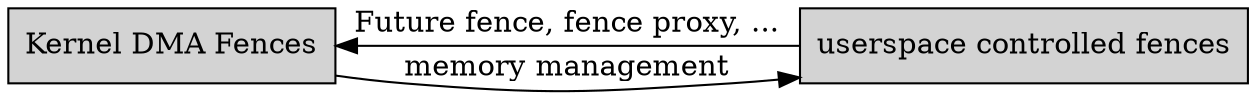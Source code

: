 digraph "Fencing Cycle" {
   node [shape=box bgcolor=grey style=filled]
   kernel [label="Kernel DMA Fences"]
   userspace [label="userspace controlled fences"]
   kernel -> userspace [label="memory management"]
   userspace -> kernel [label="Future fence, fence proxy, ..."]

   { rank=same; kernel userspace }
}